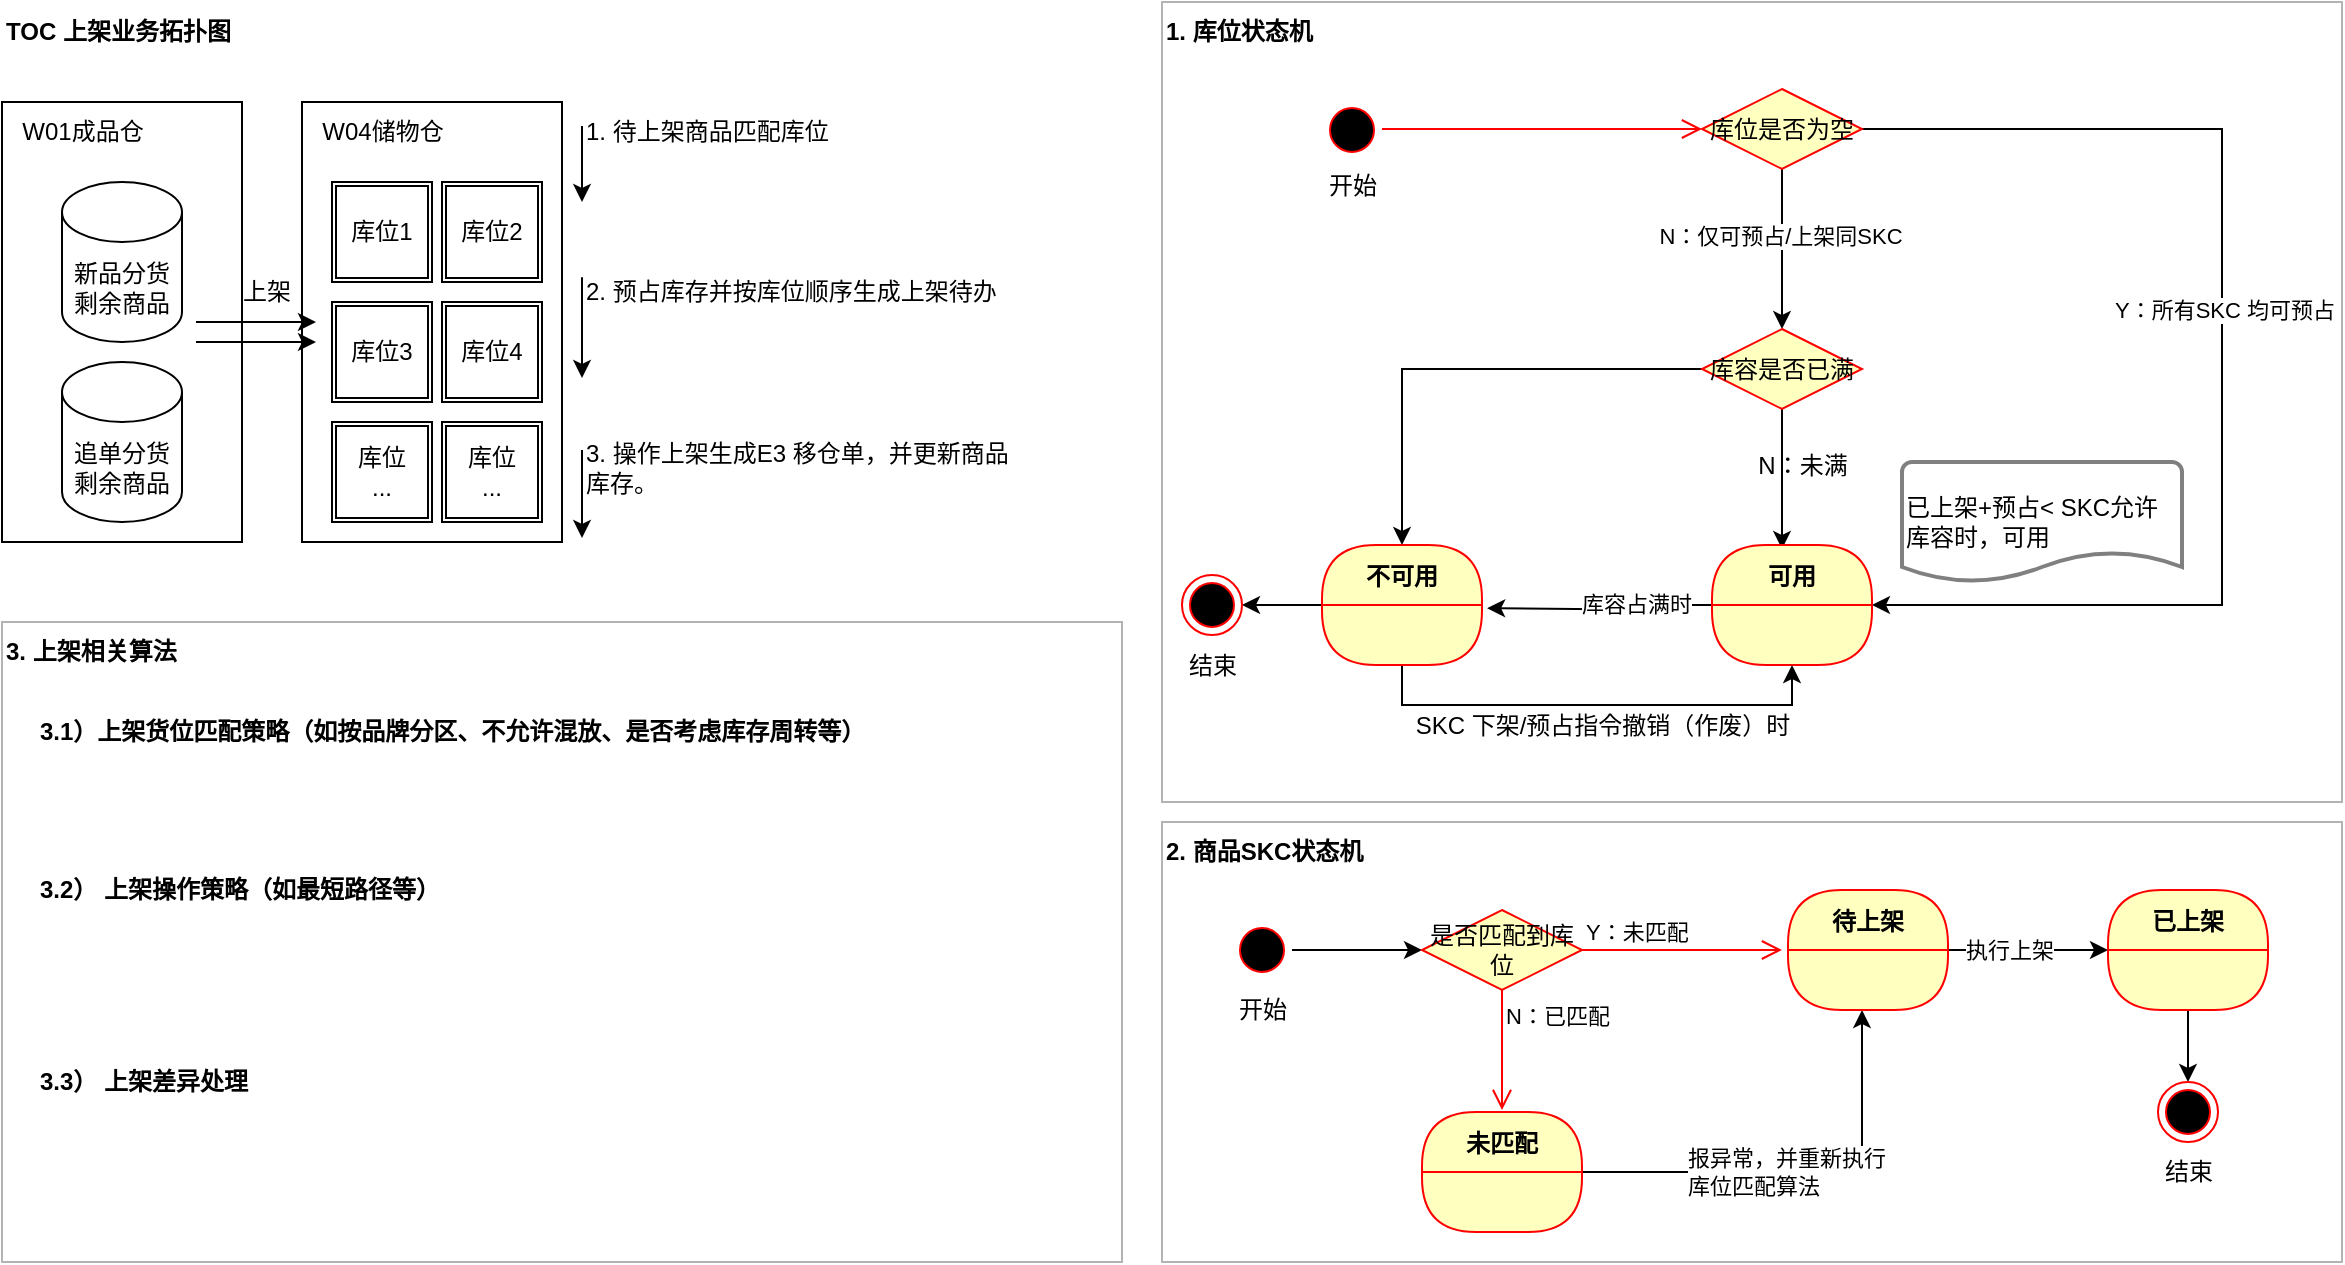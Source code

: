 <mxfile version="21.3.2" type="github">
  <diagram name="第 1 页" id="gtPpL5h6iTfyjL-9bG1J">
    <mxGraphModel dx="2018" dy="718" grid="1" gridSize="10" guides="1" tooltips="1" connect="1" arrows="1" fold="1" page="1" pageScale="1" pageWidth="827" pageHeight="1169" math="0" shadow="0">
      <root>
        <mxCell id="0" />
        <mxCell id="1" parent="0" />
        <mxCell id="0IbMQimckOaRzX1ZHGWI-1" value="TOC 上架业务拓扑图" style="text;html=1;align=left;verticalAlign=middle;resizable=0;points=[];autosize=1;strokeColor=none;fillColor=none;fontStyle=1" parent="1" vertex="1">
          <mxGeometry x="-80" width="140" height="30" as="geometry" />
        </mxCell>
        <mxCell id="0IbMQimckOaRzX1ZHGWI-2" value="" style="rounded=0;whiteSpace=wrap;html=1;" parent="1" vertex="1">
          <mxGeometry x="-80" y="50" width="120" height="220" as="geometry" />
        </mxCell>
        <mxCell id="0IbMQimckOaRzX1ZHGWI-4" value="W01成品仓" style="text;html=1;align=center;verticalAlign=middle;resizable=0;points=[];autosize=1;strokeColor=none;fillColor=none;" parent="1" vertex="1">
          <mxGeometry x="-80" y="50" width="80" height="30" as="geometry" />
        </mxCell>
        <mxCell id="0IbMQimckOaRzX1ZHGWI-7" value="" style="rounded=0;whiteSpace=wrap;html=1;" parent="1" vertex="1">
          <mxGeometry x="70" y="50" width="130" height="220" as="geometry" />
        </mxCell>
        <mxCell id="0IbMQimckOaRzX1ZHGWI-8" value="W04储物仓" style="text;html=1;align=center;verticalAlign=middle;resizable=0;points=[];autosize=1;strokeColor=none;fillColor=none;" parent="1" vertex="1">
          <mxGeometry x="70" y="50" width="80" height="30" as="geometry" />
        </mxCell>
        <mxCell id="0IbMQimckOaRzX1ZHGWI-10" value="新品分货剩余商品" style="shape=cylinder3;whiteSpace=wrap;html=1;boundedLbl=1;backgroundOutline=1;size=15;" parent="1" vertex="1">
          <mxGeometry x="-50" y="90" width="60" height="80" as="geometry" />
        </mxCell>
        <mxCell id="0IbMQimckOaRzX1ZHGWI-11" value="追单分货剩余商品" style="shape=cylinder3;whiteSpace=wrap;html=1;boundedLbl=1;backgroundOutline=1;size=15;" parent="1" vertex="1">
          <mxGeometry x="-50" y="180" width="60" height="80" as="geometry" />
        </mxCell>
        <mxCell id="0IbMQimckOaRzX1ZHGWI-13" value="库位1" style="shape=ext;double=1;whiteSpace=wrap;html=1;aspect=fixed;" parent="1" vertex="1">
          <mxGeometry x="85" y="90" width="50" height="50" as="geometry" />
        </mxCell>
        <mxCell id="0IbMQimckOaRzX1ZHGWI-14" value="库位2" style="shape=ext;double=1;whiteSpace=wrap;html=1;aspect=fixed;" parent="1" vertex="1">
          <mxGeometry x="140" y="90" width="50" height="50" as="geometry" />
        </mxCell>
        <mxCell id="0IbMQimckOaRzX1ZHGWI-15" value="库位4" style="shape=ext;double=1;whiteSpace=wrap;html=1;aspect=fixed;" parent="1" vertex="1">
          <mxGeometry x="140" y="150" width="50" height="50" as="geometry" />
        </mxCell>
        <mxCell id="0IbMQimckOaRzX1ZHGWI-16" value="库位3" style="shape=ext;double=1;whiteSpace=wrap;html=1;aspect=fixed;" parent="1" vertex="1">
          <mxGeometry x="85" y="150" width="50" height="50" as="geometry" />
        </mxCell>
        <mxCell id="0IbMQimckOaRzX1ZHGWI-17" value="库位&lt;br&gt;..." style="shape=ext;double=1;whiteSpace=wrap;html=1;aspect=fixed;" parent="1" vertex="1">
          <mxGeometry x="85" y="210" width="50" height="50" as="geometry" />
        </mxCell>
        <mxCell id="0IbMQimckOaRzX1ZHGWI-18" value="库位&lt;br&gt;..." style="shape=ext;double=1;whiteSpace=wrap;html=1;aspect=fixed;" parent="1" vertex="1">
          <mxGeometry x="140" y="210" width="50" height="50" as="geometry" />
        </mxCell>
        <mxCell id="0IbMQimckOaRzX1ZHGWI-25" value="" style="group" parent="1" vertex="1" connectable="0">
          <mxGeometry x="17" y="160" width="60" height="10" as="geometry" />
        </mxCell>
        <mxCell id="0IbMQimckOaRzX1ZHGWI-23" value="" style="endArrow=classic;html=1;rounded=0;" parent="0IbMQimckOaRzX1ZHGWI-25" edge="1">
          <mxGeometry width="50" height="50" relative="1" as="geometry">
            <mxPoint y="10" as="sourcePoint" />
            <mxPoint x="60" y="10" as="targetPoint" />
          </mxGeometry>
        </mxCell>
        <mxCell id="0IbMQimckOaRzX1ZHGWI-24" value="" style="endArrow=classic;html=1;rounded=0;" parent="0IbMQimckOaRzX1ZHGWI-25" edge="1">
          <mxGeometry width="50" height="50" relative="1" as="geometry">
            <mxPoint as="sourcePoint" />
            <mxPoint x="60" as="targetPoint" />
          </mxGeometry>
        </mxCell>
        <mxCell id="0IbMQimckOaRzX1ZHGWI-70" value="" style="rounded=0;whiteSpace=wrap;html=1;strokeColor=#B3B3B3;" parent="1" vertex="1">
          <mxGeometry x="500" width="590" height="400" as="geometry" />
        </mxCell>
        <mxCell id="0IbMQimckOaRzX1ZHGWI-71" value="" style="ellipse;html=1;shape=startState;fillColor=#000000;strokeColor=#ff0000;" parent="1" vertex="1">
          <mxGeometry x="580" y="49" width="30" height="30" as="geometry" />
        </mxCell>
        <mxCell id="0IbMQimckOaRzX1ZHGWI-72" value="" style="edgeStyle=orthogonalEdgeStyle;html=1;verticalAlign=bottom;endArrow=open;endSize=8;strokeColor=#ff0000;rounded=0;" parent="1" source="0IbMQimckOaRzX1ZHGWI-71" edge="1">
          <mxGeometry relative="1" as="geometry">
            <mxPoint x="770" y="63.5" as="targetPoint" />
          </mxGeometry>
        </mxCell>
        <mxCell id="0IbMQimckOaRzX1ZHGWI-73" value="开始" style="text;html=1;align=center;verticalAlign=middle;resizable=0;points=[];autosize=1;strokeColor=none;fillColor=none;" parent="1" vertex="1">
          <mxGeometry x="570" y="76.5" width="50" height="30" as="geometry" />
        </mxCell>
        <mxCell id="0IbMQimckOaRzX1ZHGWI-74" value="" style="edgeStyle=orthogonalEdgeStyle;rounded=0;orthogonalLoop=1;jettySize=auto;html=1;entryX=1;entryY=0.5;entryDx=0;entryDy=0;" parent="1" source="0IbMQimckOaRzX1ZHGWI-78" target="0IbMQimckOaRzX1ZHGWI-85" edge="1">
          <mxGeometry relative="1" as="geometry">
            <mxPoint x="1010" y="63.5" as="targetPoint" />
            <Array as="points">
              <mxPoint x="1030" y="64" />
              <mxPoint x="1030" y="302" />
            </Array>
          </mxGeometry>
        </mxCell>
        <mxCell id="0IbMQimckOaRzX1ZHGWI-75" value="Y：所有SKC 均可预占" style="edgeLabel;html=1;align=center;verticalAlign=middle;resizable=0;points=[];" parent="0IbMQimckOaRzX1ZHGWI-74" vertex="1" connectable="0">
          <mxGeometry x="-0.088" y="1" relative="1" as="geometry">
            <mxPoint as="offset" />
          </mxGeometry>
        </mxCell>
        <mxCell id="0IbMQimckOaRzX1ZHGWI-76" value="" style="edgeStyle=orthogonalEdgeStyle;rounded=0;orthogonalLoop=1;jettySize=auto;html=1;" parent="1" source="0IbMQimckOaRzX1ZHGWI-78" target="0IbMQimckOaRzX1ZHGWI-81" edge="1">
          <mxGeometry relative="1" as="geometry" />
        </mxCell>
        <mxCell id="0IbMQimckOaRzX1ZHGWI-77" value="N：仅可预占/上架同SKC" style="edgeLabel;html=1;align=center;verticalAlign=middle;resizable=0;points=[];" parent="0IbMQimckOaRzX1ZHGWI-76" vertex="1" connectable="0">
          <mxGeometry x="-0.165" y="-1" relative="1" as="geometry">
            <mxPoint as="offset" />
          </mxGeometry>
        </mxCell>
        <mxCell id="0IbMQimckOaRzX1ZHGWI-78" value="库位是否为空" style="rhombus;whiteSpace=wrap;html=1;fontColor=#000000;fillColor=#ffffc0;strokeColor=#ff0000;" parent="1" vertex="1">
          <mxGeometry x="770" y="43.5" width="80" height="40" as="geometry" />
        </mxCell>
        <mxCell id="0IbMQimckOaRzX1ZHGWI-79" value="" style="edgeStyle=orthogonalEdgeStyle;rounded=0;orthogonalLoop=1;jettySize=auto;html=1;" parent="1" source="0IbMQimckOaRzX1ZHGWI-81" edge="1">
          <mxGeometry relative="1" as="geometry">
            <mxPoint x="810" y="273.5" as="targetPoint" />
          </mxGeometry>
        </mxCell>
        <mxCell id="0IbMQimckOaRzX1ZHGWI-80" value="" style="edgeStyle=orthogonalEdgeStyle;rounded=0;orthogonalLoop=1;jettySize=auto;html=1;" parent="1" source="0IbMQimckOaRzX1ZHGWI-81" target="0IbMQimckOaRzX1ZHGWI-89" edge="1">
          <mxGeometry relative="1" as="geometry">
            <mxPoint x="710" y="183.5" as="targetPoint" />
          </mxGeometry>
        </mxCell>
        <mxCell id="0IbMQimckOaRzX1ZHGWI-81" value="库容是否已满" style="rhombus;whiteSpace=wrap;html=1;fontColor=#000000;fillColor=#ffffc0;strokeColor=#ff0000;" parent="1" vertex="1">
          <mxGeometry x="770" y="163.5" width="80" height="40" as="geometry" />
        </mxCell>
        <mxCell id="0IbMQimckOaRzX1ZHGWI-82" value="已上架+预占&amp;lt; SKC允许库容时，可用" style="strokeWidth=2;html=1;shape=mxgraph.flowchart.document2;whiteSpace=wrap;size=0.25;align=left;strokeColor=#808080;" parent="1" vertex="1">
          <mxGeometry x="870" y="230" width="140" height="60" as="geometry" />
        </mxCell>
        <mxCell id="0IbMQimckOaRzX1ZHGWI-83" value="" style="edgeStyle=orthogonalEdgeStyle;rounded=0;orthogonalLoop=1;jettySize=auto;html=1;entryX=1.032;entryY=0.053;entryDx=0;entryDy=0;entryPerimeter=0;" parent="1" source="0IbMQimckOaRzX1ZHGWI-85" edge="1">
          <mxGeometry relative="1" as="geometry">
            <mxPoint x="662.56" y="303.09" as="targetPoint" />
          </mxGeometry>
        </mxCell>
        <mxCell id="0IbMQimckOaRzX1ZHGWI-84" value="库容占满时" style="edgeLabel;html=1;align=center;verticalAlign=middle;resizable=0;points=[];" parent="0IbMQimckOaRzX1ZHGWI-83" vertex="1" connectable="0">
          <mxGeometry x="-0.331" y="-1" relative="1" as="geometry">
            <mxPoint as="offset" />
          </mxGeometry>
        </mxCell>
        <mxCell id="0IbMQimckOaRzX1ZHGWI-85" value="可用" style="swimlane;fontStyle=1;align=center;verticalAlign=middle;childLayout=stackLayout;horizontal=1;startSize=30;horizontalStack=0;resizeParent=0;resizeLast=1;container=0;fontColor=#000000;collapsible=0;rounded=1;arcSize=30;strokeColor=#ff0000;fillColor=#ffffc0;swimlaneFillColor=#ffffc0;dropTarget=0;" parent="1" vertex="1">
          <mxGeometry x="775" y="271.5" width="80" height="60" as="geometry" />
        </mxCell>
        <mxCell id="0IbMQimckOaRzX1ZHGWI-86" value="N：未满" style="text;html=1;align=center;verticalAlign=middle;resizable=0;points=[];autosize=1;strokeColor=none;fillColor=none;" parent="1" vertex="1">
          <mxGeometry x="785" y="216.5" width="70" height="30" as="geometry" />
        </mxCell>
        <mxCell id="0IbMQimckOaRzX1ZHGWI-87" value="" style="edgeStyle=orthogonalEdgeStyle;rounded=0;orthogonalLoop=1;jettySize=auto;html=1;entryX=1;entryY=0.5;entryDx=0;entryDy=0;" parent="1" source="0IbMQimckOaRzX1ZHGWI-89" target="0IbMQimckOaRzX1ZHGWI-90" edge="1">
          <mxGeometry relative="1" as="geometry">
            <Array as="points" />
          </mxGeometry>
        </mxCell>
        <mxCell id="0IbMQimckOaRzX1ZHGWI-88" value="" style="edgeStyle=orthogonalEdgeStyle;rounded=0;orthogonalLoop=1;jettySize=auto;html=1;entryX=0.5;entryY=1;entryDx=0;entryDy=0;exitX=0.5;exitY=1;exitDx=0;exitDy=0;" parent="1" source="0IbMQimckOaRzX1ZHGWI-89" target="0IbMQimckOaRzX1ZHGWI-85" edge="1">
          <mxGeometry relative="1" as="geometry">
            <mxPoint x="620" y="411.5" as="targetPoint" />
          </mxGeometry>
        </mxCell>
        <mxCell id="0IbMQimckOaRzX1ZHGWI-89" value="不可用" style="swimlane;fontStyle=1;align=center;verticalAlign=middle;childLayout=stackLayout;horizontal=1;startSize=30;horizontalStack=0;resizeParent=0;resizeLast=1;container=0;fontColor=#000000;collapsible=0;rounded=1;arcSize=30;strokeColor=#ff0000;fillColor=#ffffc0;swimlaneFillColor=#ffffc0;dropTarget=0;" parent="1" vertex="1">
          <mxGeometry x="580" y="271.5" width="80" height="60" as="geometry" />
        </mxCell>
        <mxCell id="0IbMQimckOaRzX1ZHGWI-90" value="" style="ellipse;html=1;shape=endState;fillColor=#000000;strokeColor=#ff0000;" parent="1" vertex="1">
          <mxGeometry x="510" y="286.5" width="30" height="30" as="geometry" />
        </mxCell>
        <mxCell id="0IbMQimckOaRzX1ZHGWI-91" value="结束" style="text;html=1;align=center;verticalAlign=middle;resizable=0;points=[];autosize=1;strokeColor=none;fillColor=none;" parent="1" vertex="1">
          <mxGeometry x="500" y="316.5" width="50" height="30" as="geometry" />
        </mxCell>
        <mxCell id="0IbMQimckOaRzX1ZHGWI-92" value="SKC 下架/预占指令撤销（作废）时" style="text;html=1;align=center;verticalAlign=middle;resizable=0;points=[];autosize=1;strokeColor=none;fillColor=none;" parent="1" vertex="1">
          <mxGeometry x="615" y="346.5" width="210" height="30" as="geometry" />
        </mxCell>
        <mxCell id="0IbMQimckOaRzX1ZHGWI-93" value="1. 库位状态机" style="text;html=1;align=left;verticalAlign=middle;resizable=0;points=[];autosize=1;strokeColor=none;fillColor=none;fontStyle=1" parent="1" vertex="1">
          <mxGeometry x="500" width="100" height="30" as="geometry" />
        </mxCell>
        <mxCell id="0IbMQimckOaRzX1ZHGWI-94" value="" style="rounded=0;whiteSpace=wrap;html=1;strokeColor=#B3B3B3;" parent="1" vertex="1">
          <mxGeometry x="500" y="410" width="590" height="220" as="geometry" />
        </mxCell>
        <mxCell id="0IbMQimckOaRzX1ZHGWI-150" value="" style="edgeStyle=orthogonalEdgeStyle;rounded=0;orthogonalLoop=1;jettySize=auto;html=1;" parent="1" source="0IbMQimckOaRzX1ZHGWI-95" target="0IbMQimckOaRzX1ZHGWI-147" edge="1">
          <mxGeometry relative="1" as="geometry" />
        </mxCell>
        <mxCell id="0IbMQimckOaRzX1ZHGWI-95" value="" style="ellipse;html=1;shape=startState;fillColor=#000000;strokeColor=#ff0000;" parent="1" vertex="1">
          <mxGeometry x="535" y="459" width="30" height="30" as="geometry" />
        </mxCell>
        <mxCell id="0IbMQimckOaRzX1ZHGWI-117" value="2. 商品SKC状态机" style="text;html=1;align=left;verticalAlign=middle;resizable=0;points=[];autosize=1;strokeColor=none;fillColor=none;fontStyle=1" parent="1" vertex="1">
          <mxGeometry x="500" y="410" width="120" height="30" as="geometry" />
        </mxCell>
        <mxCell id="0IbMQimckOaRzX1ZHGWI-121" value="" style="group" parent="1" vertex="1" connectable="0">
          <mxGeometry x="210" y="50" width="140" height="92" as="geometry" />
        </mxCell>
        <mxCell id="0IbMQimckOaRzX1ZHGWI-119" value="" style="endArrow=classic;html=1;rounded=0;" parent="0IbMQimckOaRzX1ZHGWI-121" edge="1">
          <mxGeometry width="50" height="50" relative="1" as="geometry">
            <mxPoint y="12" as="sourcePoint" />
            <mxPoint y="50" as="targetPoint" />
          </mxGeometry>
        </mxCell>
        <mxCell id="0IbMQimckOaRzX1ZHGWI-120" value="1. 待上架商品匹配库位" style="text;html=1;align=left;verticalAlign=middle;resizable=0;points=[];autosize=1;strokeColor=none;fillColor=none;" parent="0IbMQimckOaRzX1ZHGWI-121" vertex="1">
          <mxGeometry width="140" height="30" as="geometry" />
        </mxCell>
        <mxCell id="0IbMQimckOaRzX1ZHGWI-122" value="" style="group" parent="1" vertex="1" connectable="0">
          <mxGeometry x="210" y="130" width="230" height="58" as="geometry" />
        </mxCell>
        <mxCell id="0IbMQimckOaRzX1ZHGWI-123" value="" style="endArrow=classic;html=1;rounded=0;" parent="0IbMQimckOaRzX1ZHGWI-122" edge="1">
          <mxGeometry width="50" height="50" relative="1" as="geometry">
            <mxPoint y="7.565" as="sourcePoint" />
            <mxPoint y="58" as="targetPoint" />
          </mxGeometry>
        </mxCell>
        <mxCell id="0IbMQimckOaRzX1ZHGWI-124" value="2. 预占库存并按库位顺序生成上架待办" style="text;html=1;align=left;verticalAlign=middle;resizable=0;points=[];autosize=1;strokeColor=none;fillColor=none;" parent="0IbMQimckOaRzX1ZHGWI-122" vertex="1">
          <mxGeometry width="230" height="30" as="geometry" />
        </mxCell>
        <mxCell id="0IbMQimckOaRzX1ZHGWI-131" value="" style="group" parent="1" vertex="1" connectable="0">
          <mxGeometry x="210" y="180" width="290" height="92" as="geometry" />
        </mxCell>
        <mxCell id="0IbMQimckOaRzX1ZHGWI-132" value="" style="endArrow=classic;html=1;rounded=0;" parent="0IbMQimckOaRzX1ZHGWI-131" edge="1">
          <mxGeometry width="50" height="50" relative="1" as="geometry">
            <mxPoint y="44" as="sourcePoint" />
            <mxPoint y="88" as="targetPoint" />
          </mxGeometry>
        </mxCell>
        <mxCell id="0IbMQimckOaRzX1ZHGWI-133" value="3. 操作上架生成E3&lt;span style=&quot;white-space: pre;&quot;&gt; &lt;/span&gt;移仓单，并更新商品&lt;br&gt;库存。" style="text;html=1;align=left;verticalAlign=middle;resizable=0;points=[];autosize=1;strokeColor=none;fillColor=none;" parent="0IbMQimckOaRzX1ZHGWI-131" vertex="1">
          <mxGeometry y="33" width="240" height="40" as="geometry" />
        </mxCell>
        <mxCell id="0IbMQimckOaRzX1ZHGWI-144" value="开始" style="text;html=1;align=center;verticalAlign=middle;resizable=0;points=[];autosize=1;strokeColor=none;fillColor=none;" parent="1" vertex="1">
          <mxGeometry x="525" y="489" width="50" height="30" as="geometry" />
        </mxCell>
        <mxCell id="0IbMQimckOaRzX1ZHGWI-147" value="是否匹配到库位" style="rhombus;whiteSpace=wrap;html=1;fontColor=#000000;fillColor=#ffffc0;strokeColor=#ff0000;" parent="1" vertex="1">
          <mxGeometry x="630" y="454" width="80" height="40" as="geometry" />
        </mxCell>
        <mxCell id="0IbMQimckOaRzX1ZHGWI-148" value="Y：未匹配" style="edgeStyle=orthogonalEdgeStyle;html=1;align=left;verticalAlign=bottom;endArrow=open;endSize=8;strokeColor=#ff0000;rounded=0;" parent="1" source="0IbMQimckOaRzX1ZHGWI-147" edge="1">
          <mxGeometry x="-1" relative="1" as="geometry">
            <mxPoint x="810" y="474" as="targetPoint" />
          </mxGeometry>
        </mxCell>
        <mxCell id="0IbMQimckOaRzX1ZHGWI-149" value="N：已匹配" style="edgeStyle=orthogonalEdgeStyle;html=1;align=left;verticalAlign=top;endArrow=open;endSize=8;strokeColor=#ff0000;rounded=0;" parent="1" source="0IbMQimckOaRzX1ZHGWI-147" edge="1">
          <mxGeometry x="-1" relative="1" as="geometry">
            <mxPoint x="670" y="554" as="targetPoint" />
          </mxGeometry>
        </mxCell>
        <mxCell id="0IbMQimckOaRzX1ZHGWI-156" value="" style="edgeStyle=orthogonalEdgeStyle;rounded=0;orthogonalLoop=1;jettySize=auto;html=1;exitX=1;exitY=0.5;exitDx=0;exitDy=0;" parent="1" source="0IbMQimckOaRzX1ZHGWI-154" target="0IbMQimckOaRzX1ZHGWI-151" edge="1">
          <mxGeometry relative="1" as="geometry">
            <mxPoint x="850" y="584" as="sourcePoint" />
            <Array as="points">
              <mxPoint x="850" y="585" />
            </Array>
          </mxGeometry>
        </mxCell>
        <mxCell id="0IbMQimckOaRzX1ZHGWI-157" value="报异常，并重新执行&lt;br&gt;库位匹配算法" style="edgeLabel;html=1;align=left;verticalAlign=middle;resizable=0;points=[];" parent="0IbMQimckOaRzX1ZHGWI-156" vertex="1" connectable="0">
          <mxGeometry x="-0.538" relative="1" as="geometry">
            <mxPoint as="offset" />
          </mxGeometry>
        </mxCell>
        <mxCell id="0IbMQimckOaRzX1ZHGWI-159" value="" style="edgeStyle=orthogonalEdgeStyle;rounded=0;orthogonalLoop=1;jettySize=auto;html=1;" parent="1" source="0IbMQimckOaRzX1ZHGWI-151" target="0IbMQimckOaRzX1ZHGWI-158" edge="1">
          <mxGeometry relative="1" as="geometry" />
        </mxCell>
        <mxCell id="0IbMQimckOaRzX1ZHGWI-161" value="执行上架" style="edgeLabel;html=1;align=right;verticalAlign=middle;resizable=0;points=[];" parent="0IbMQimckOaRzX1ZHGWI-159" vertex="1" connectable="0">
          <mxGeometry x="0.324" relative="1" as="geometry">
            <mxPoint as="offset" />
          </mxGeometry>
        </mxCell>
        <mxCell id="0IbMQimckOaRzX1ZHGWI-151" value="待上架" style="swimlane;fontStyle=1;align=center;verticalAlign=middle;childLayout=stackLayout;horizontal=1;startSize=30;horizontalStack=0;resizeParent=0;resizeLast=1;container=0;fontColor=#000000;collapsible=0;rounded=1;arcSize=30;strokeColor=#ff0000;fillColor=#ffffc0;swimlaneFillColor=#ffffc0;dropTarget=0;" parent="1" vertex="1">
          <mxGeometry x="813" y="444" width="80" height="60" as="geometry" />
        </mxCell>
        <mxCell id="0IbMQimckOaRzX1ZHGWI-154" value="未匹配" style="swimlane;fontStyle=1;align=center;verticalAlign=middle;childLayout=stackLayout;horizontal=1;startSize=30;horizontalStack=0;resizeParent=0;resizeLast=1;container=0;fontColor=#000000;collapsible=0;rounded=1;arcSize=30;strokeColor=#ff0000;fillColor=#ffffc0;swimlaneFillColor=#ffffc0;dropTarget=0;" parent="1" vertex="1">
          <mxGeometry x="630" y="555" width="80" height="60" as="geometry" />
        </mxCell>
        <mxCell id="0IbMQimckOaRzX1ZHGWI-163" value="" style="edgeStyle=orthogonalEdgeStyle;rounded=0;orthogonalLoop=1;jettySize=auto;html=1;" parent="1" source="0IbMQimckOaRzX1ZHGWI-158" target="0IbMQimckOaRzX1ZHGWI-162" edge="1">
          <mxGeometry relative="1" as="geometry" />
        </mxCell>
        <mxCell id="0IbMQimckOaRzX1ZHGWI-158" value="已上架" style="swimlane;fontStyle=1;align=center;verticalAlign=middle;childLayout=stackLayout;horizontal=1;startSize=30;horizontalStack=0;resizeParent=0;resizeLast=1;container=0;fontColor=#000000;collapsible=0;rounded=1;arcSize=30;strokeColor=#ff0000;fillColor=#ffffc0;swimlaneFillColor=#ffffc0;dropTarget=0;" parent="1" vertex="1">
          <mxGeometry x="973" y="444" width="80" height="60" as="geometry" />
        </mxCell>
        <mxCell id="0IbMQimckOaRzX1ZHGWI-162" value="" style="ellipse;html=1;shape=endState;fillColor=#000000;strokeColor=#ff0000;" parent="1" vertex="1">
          <mxGeometry x="998" y="540" width="30" height="30" as="geometry" />
        </mxCell>
        <mxCell id="0IbMQimckOaRzX1ZHGWI-164" value="结束" style="text;html=1;align=center;verticalAlign=middle;resizable=0;points=[];autosize=1;strokeColor=none;fillColor=none;" parent="1" vertex="1">
          <mxGeometry x="988" y="570" width="50" height="30" as="geometry" />
        </mxCell>
        <mxCell id="0IbMQimckOaRzX1ZHGWI-165" value="上架" style="text;html=1;align=center;verticalAlign=middle;resizable=0;points=[];autosize=1;strokeColor=none;fillColor=none;" parent="1" vertex="1">
          <mxGeometry x="27" y="130" width="50" height="30" as="geometry" />
        </mxCell>
        <mxCell id="0IbMQimckOaRzX1ZHGWI-166" value="" style="rounded=0;whiteSpace=wrap;html=1;strokeColor=#B3B3B3;" parent="1" vertex="1">
          <mxGeometry x="-80" y="310" width="560" height="320" as="geometry" />
        </mxCell>
        <mxCell id="0IbMQimckOaRzX1ZHGWI-167" value="3. 上架相关算法" style="text;html=1;align=left;verticalAlign=middle;resizable=0;points=[];autosize=1;strokeColor=none;fillColor=none;fontStyle=1" parent="1" vertex="1">
          <mxGeometry x="-80" y="310" width="110" height="30" as="geometry" />
        </mxCell>
        <mxCell id="0IbMQimckOaRzX1ZHGWI-168" value="3.1）上架货位匹配策略（如按品牌分区、不允许混放、是否考虑库存周转等）" style="text;html=1;align=left;verticalAlign=middle;resizable=0;points=[];autosize=1;strokeColor=none;fillColor=none;fontStyle=1" parent="1" vertex="1">
          <mxGeometry x="-63" y="350" width="440" height="30" as="geometry" />
        </mxCell>
        <mxCell id="0IbMQimckOaRzX1ZHGWI-169" value="3.2） 上架操作策略（如最短路径等）" style="text;html=1;align=left;verticalAlign=middle;resizable=0;points=[];autosize=1;strokeColor=none;fillColor=none;fontStyle=1" parent="1" vertex="1">
          <mxGeometry x="-63" y="429" width="220" height="30" as="geometry" />
        </mxCell>
        <mxCell id="WEJjrTXjxI93EuUi6nmG-1" value="3.3） 上架差异处理" style="text;html=1;align=left;verticalAlign=middle;resizable=0;points=[];autosize=1;strokeColor=none;fillColor=none;fontStyle=1" vertex="1" parent="1">
          <mxGeometry x="-63" y="525" width="130" height="30" as="geometry" />
        </mxCell>
      </root>
    </mxGraphModel>
  </diagram>
</mxfile>

